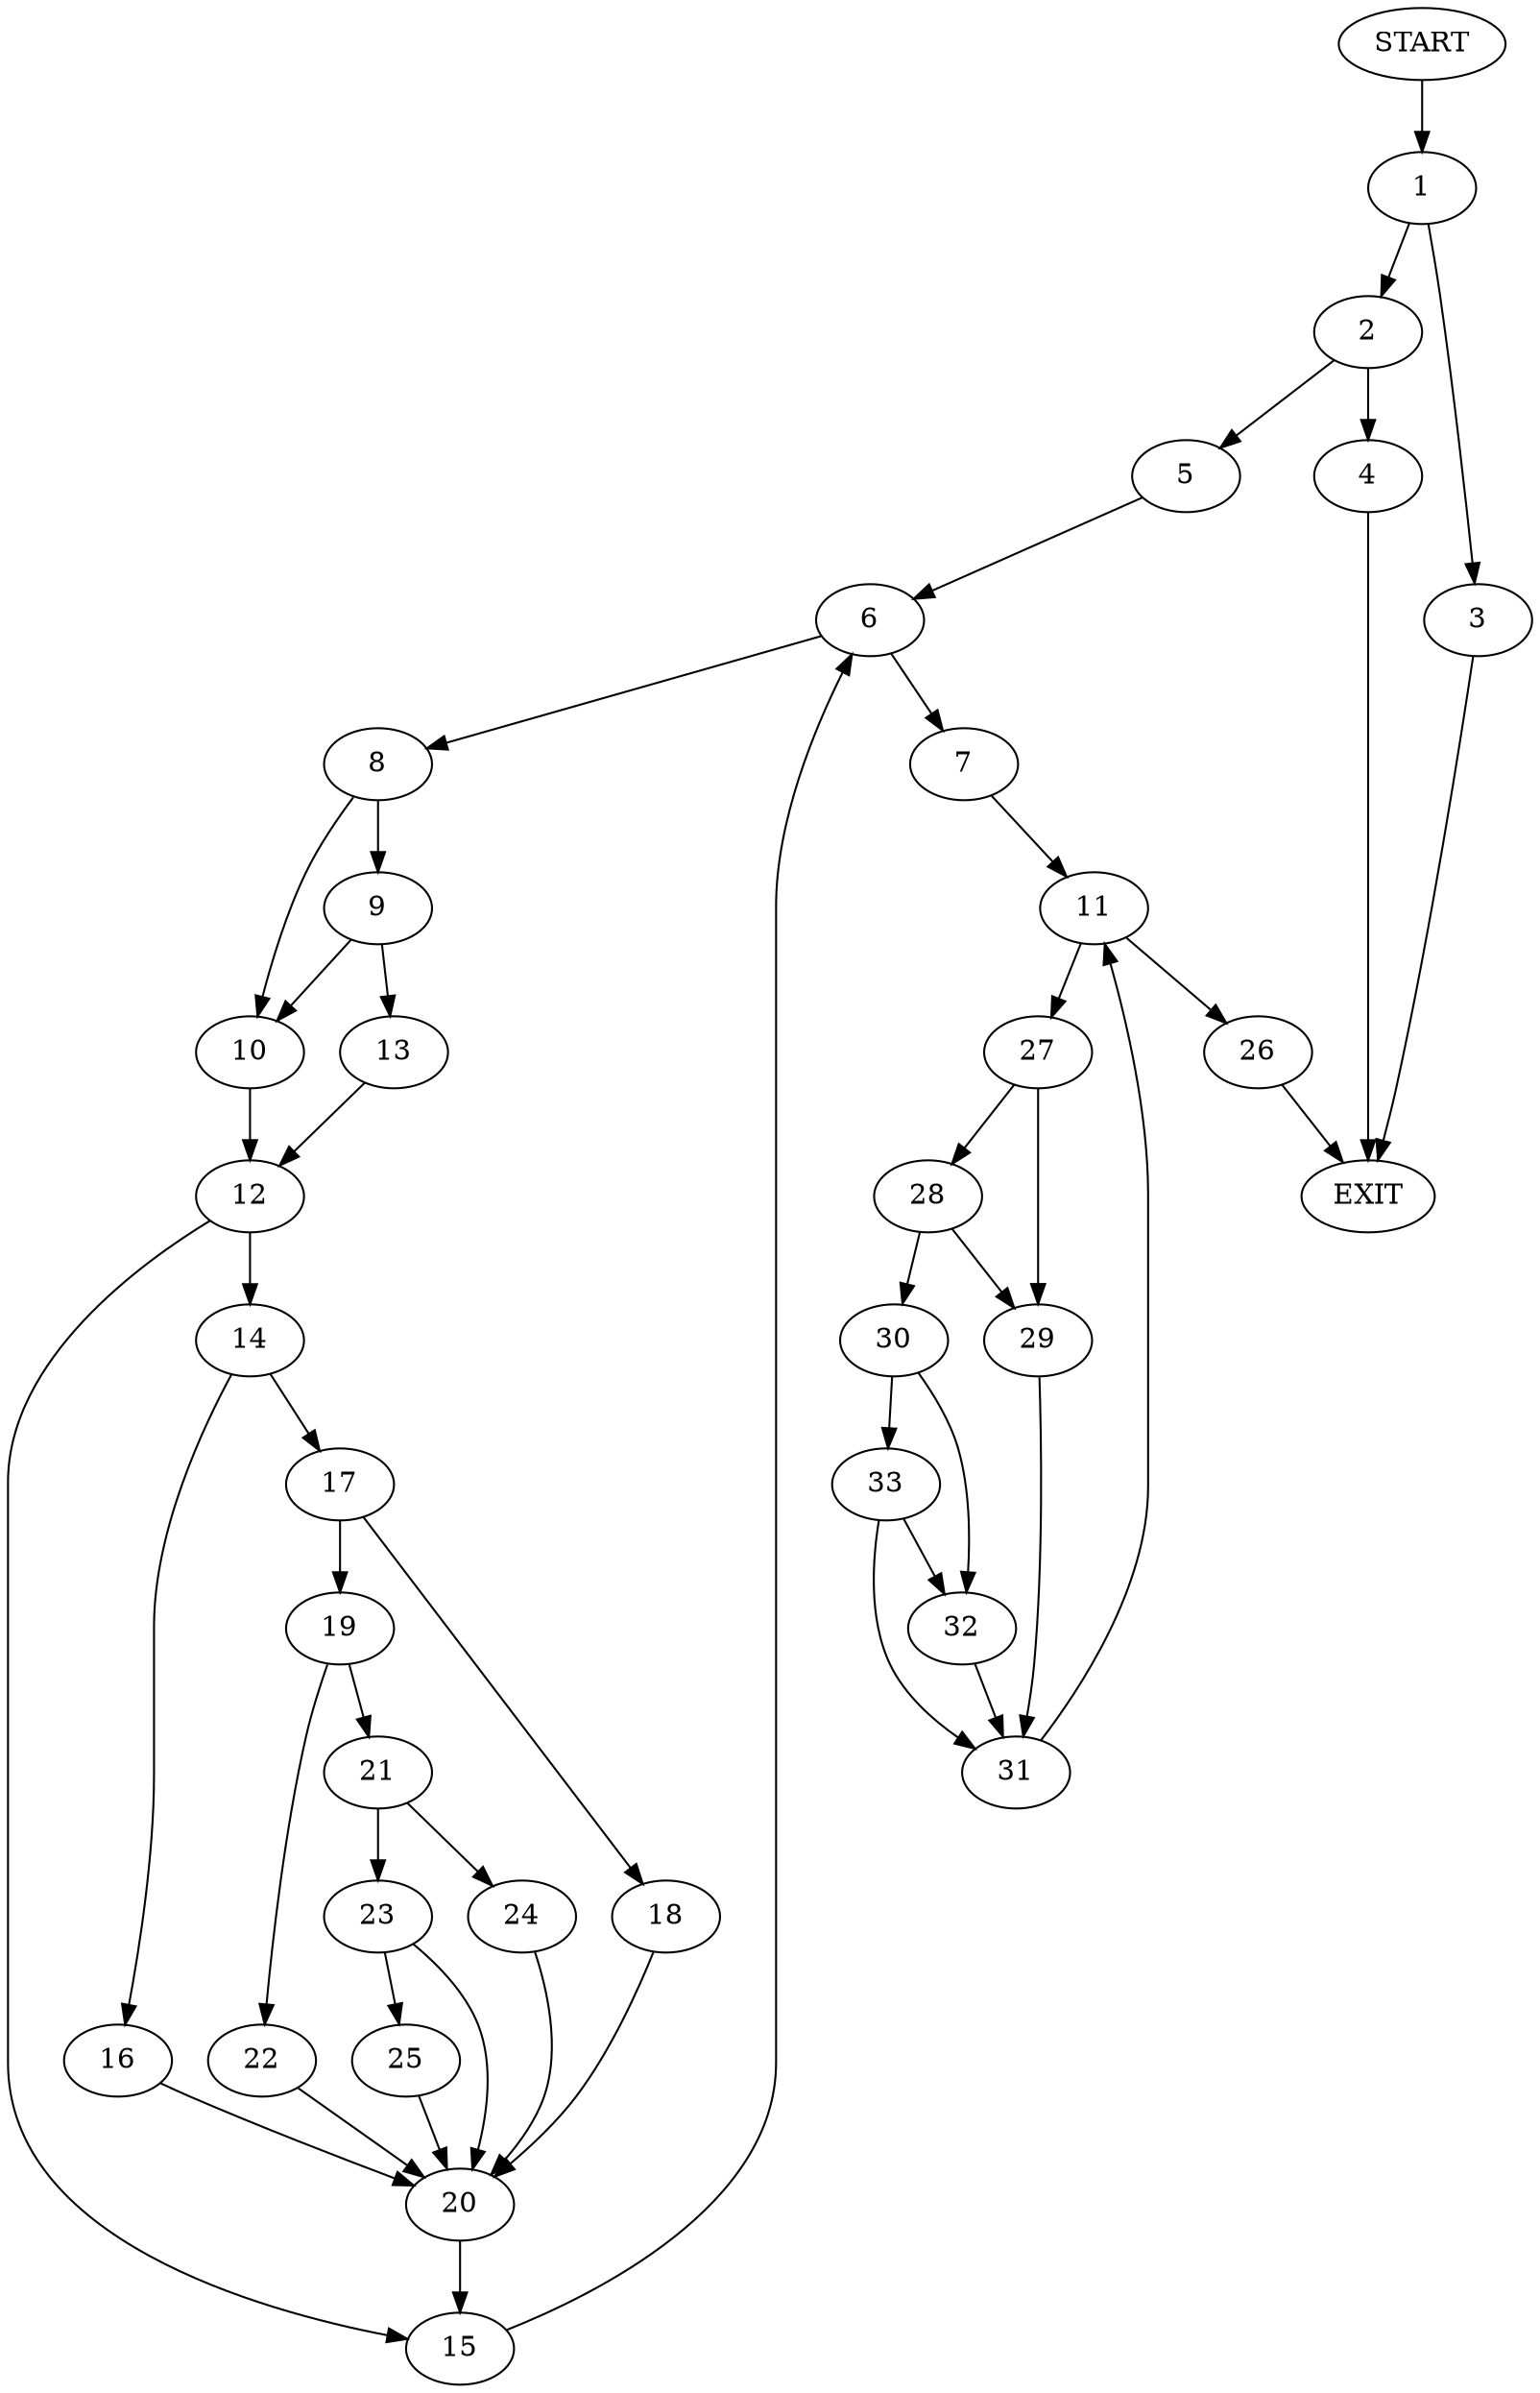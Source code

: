 digraph {
0 [label="START"]
34 [label="EXIT"]
0 -> 1
1 -> 2
1 -> 3
2 -> 4
2 -> 5
3 -> 34
4 -> 34
5 -> 6
6 -> 7
6 -> 8
8 -> 9
8 -> 10
7 -> 11
10 -> 12
9 -> 10
9 -> 13
13 -> 12
12 -> 14
12 -> 15
14 -> 16
14 -> 17
15 -> 6
17 -> 18
17 -> 19
16 -> 20
20 -> 15
19 -> 21
19 -> 22
18 -> 20
22 -> 20
21 -> 23
21 -> 24
23 -> 25
23 -> 20
24 -> 20
25 -> 20
11 -> 26
11 -> 27
26 -> 34
27 -> 28
27 -> 29
28 -> 30
28 -> 29
29 -> 31
30 -> 32
30 -> 33
32 -> 31
33 -> 32
33 -> 31
31 -> 11
}
